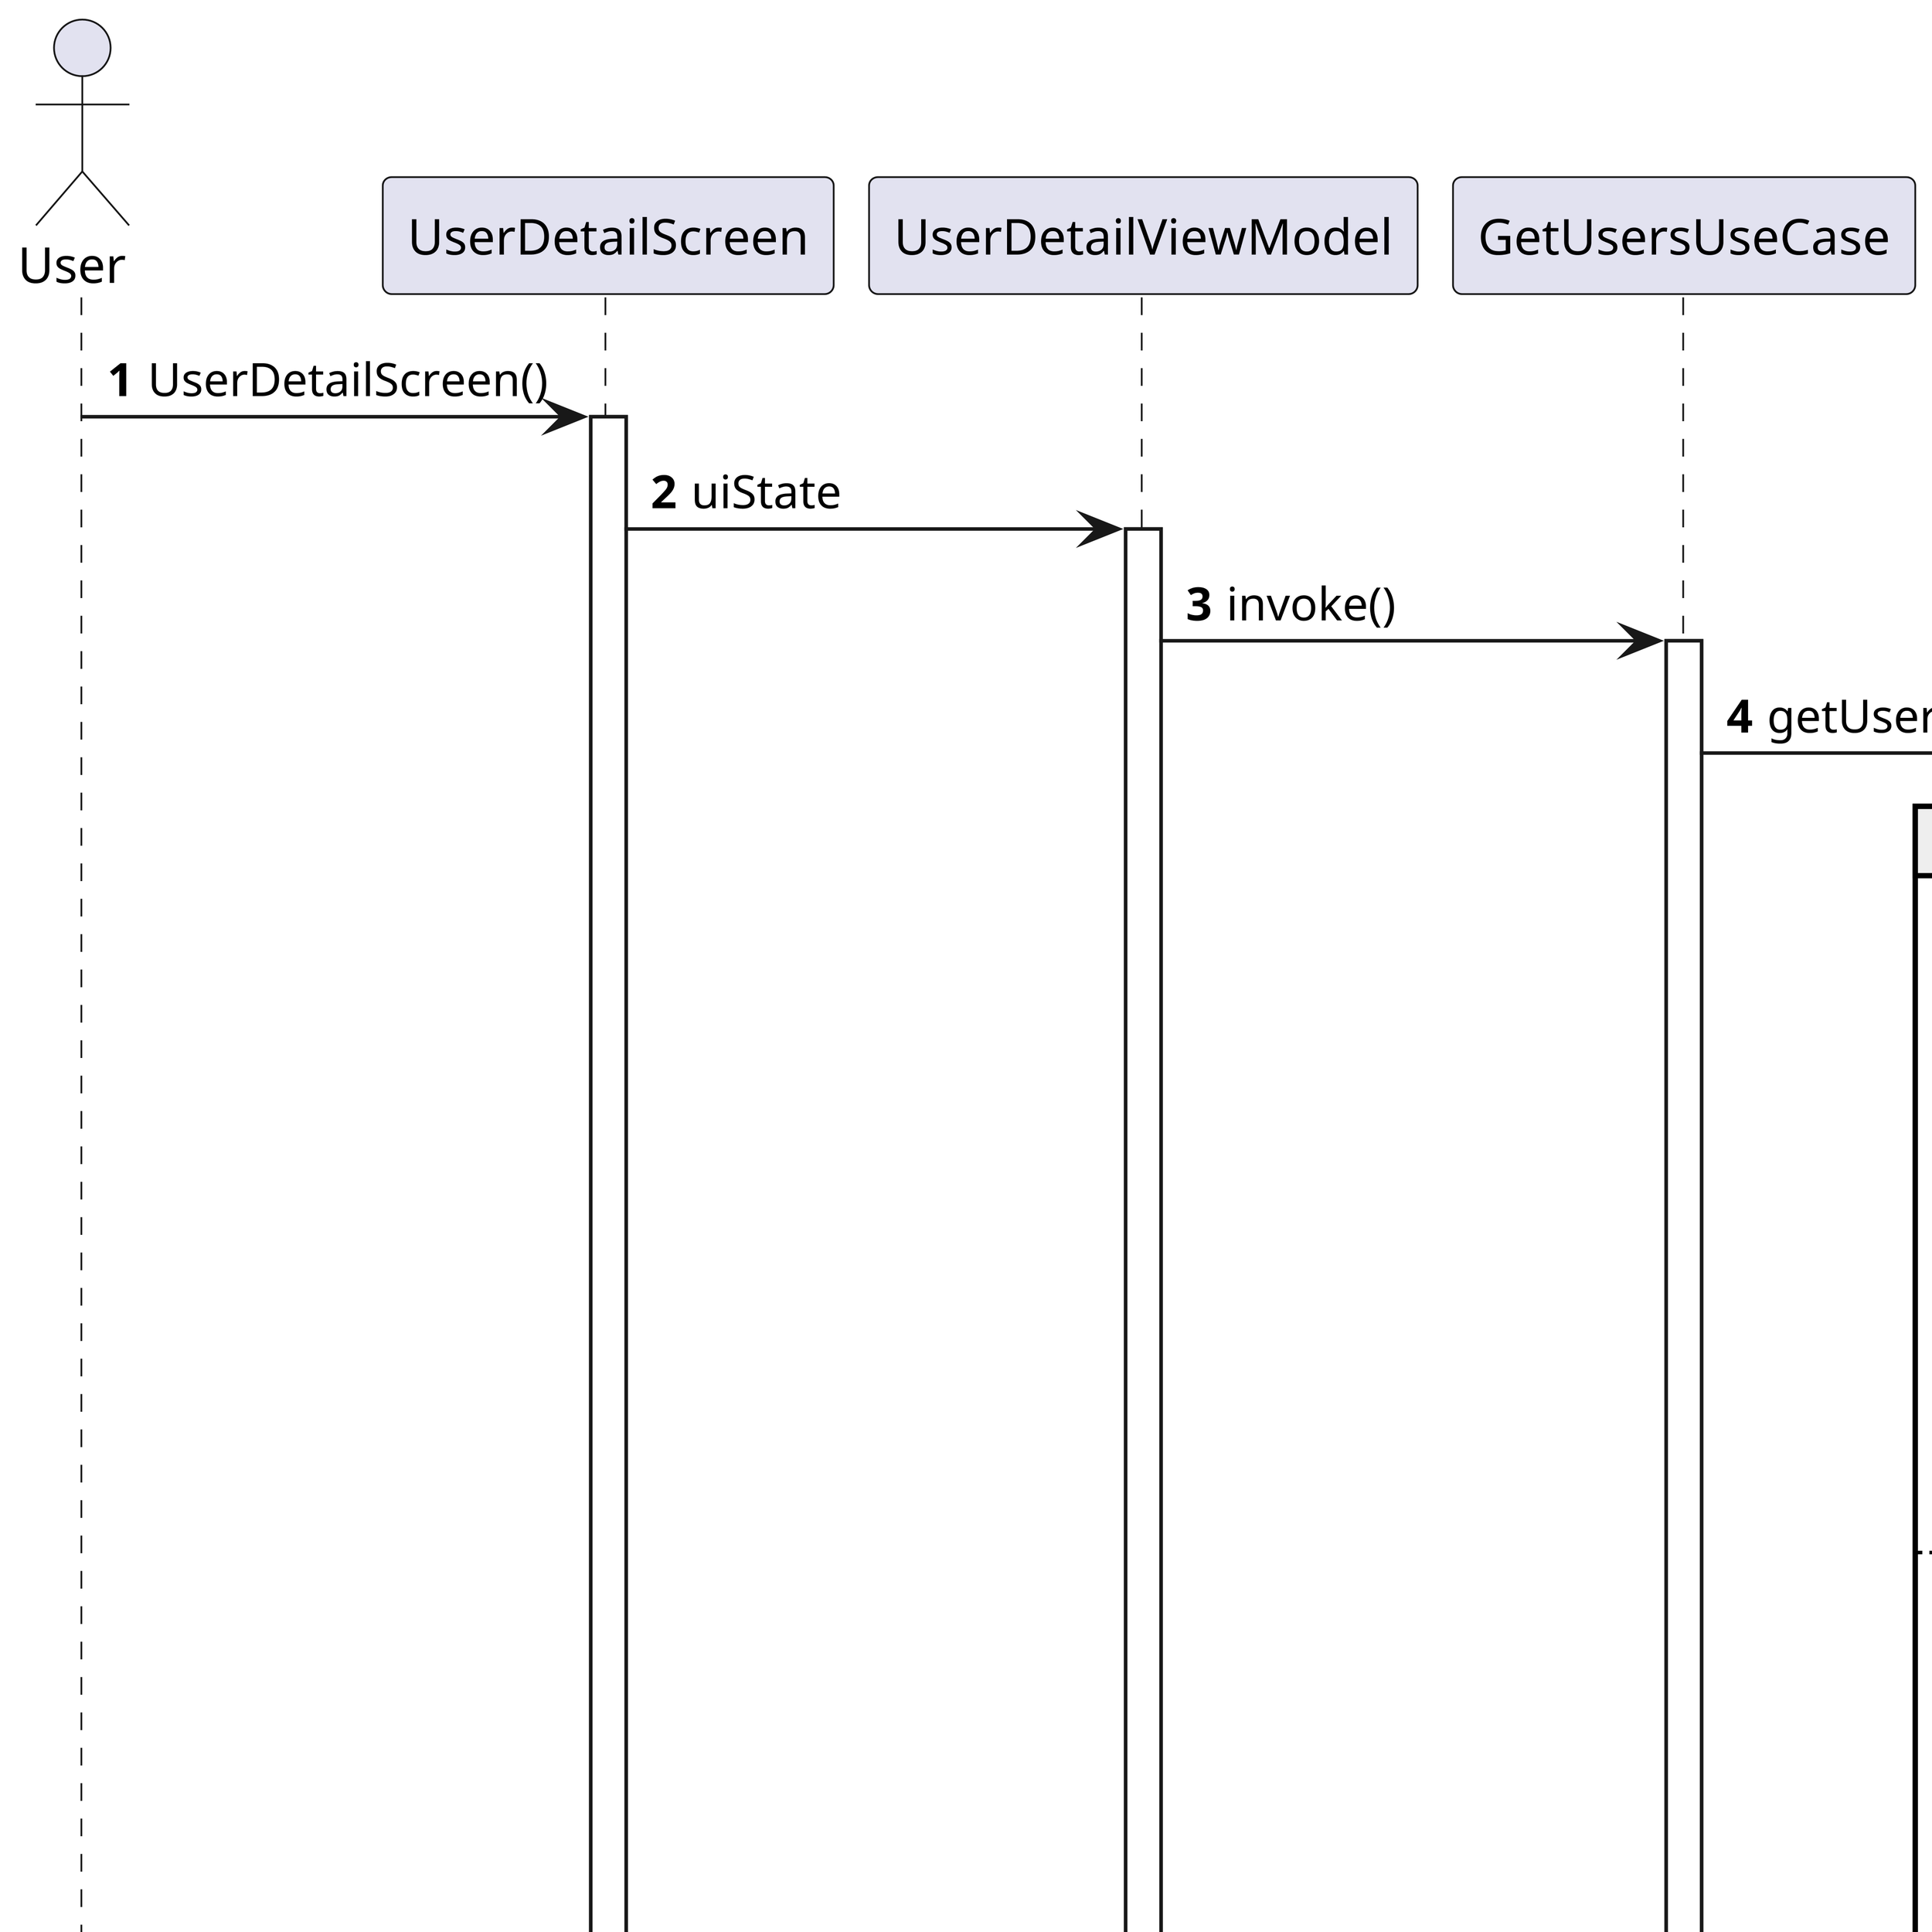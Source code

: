 @startuml
'https://plantuml.com/sequence-diagram
skinparam dpi 720
autonumber

actor User as u1
u1 -> UserDetailScreen: UserDetailScreen()
activate UserDetailScreen

UserDetailScreen -> UserDetailViewModel: uiState
activate UserDetailViewModel

UserDetailViewModel -> GetUsersUseCase: invoke()
activate GetUsersUseCase

GetUsersUseCase -> UserRepository: getUsers()
activate UserRepository

alt found
    UserRepository -> UserLocalDataSource: getUsers
    activate UserLocalDataSource

    UserLocalDataSource -> Database
    activate Database

    Database -> UserEntity: << create >>
    activate UserEntity

    UserEntity --> Database
    deactivate UserEntity

    Database --> UserLocalDataSource
    deactivate Database

    UserLocalDataSource --> UserRepository
    deactivate UserLocalDataSource
else not found
    UserRepository -> UserRemoteDataSource: getUsers()
    activate UserRemoteDataSource

    UserRemoteDataSource -> HttpClient: get()
    activate HttpClient

    HttpClient -> UserResponse: << create >>
    activate UserResponse

    UserResponse --> HttpClient
    deactivate UserResponse

    HttpClient --> UserRemoteDataSource: response\nfrom server
    deactivate HttpClient

    UserRemoteDataSource --> UserRepository
    deactivate UserRemoteDataSource
end

UserRepository -> User: << create >>
activate User

User --> UserRepository
deactivate User

UserRepository --> GetUsersUseCase
deactivate UserRepository

GetUsersUseCase --> UserDetailViewModel
deactivate GetUsersUseCase

UserDetailViewModel -> UserDetailScreen: display

@enduml
